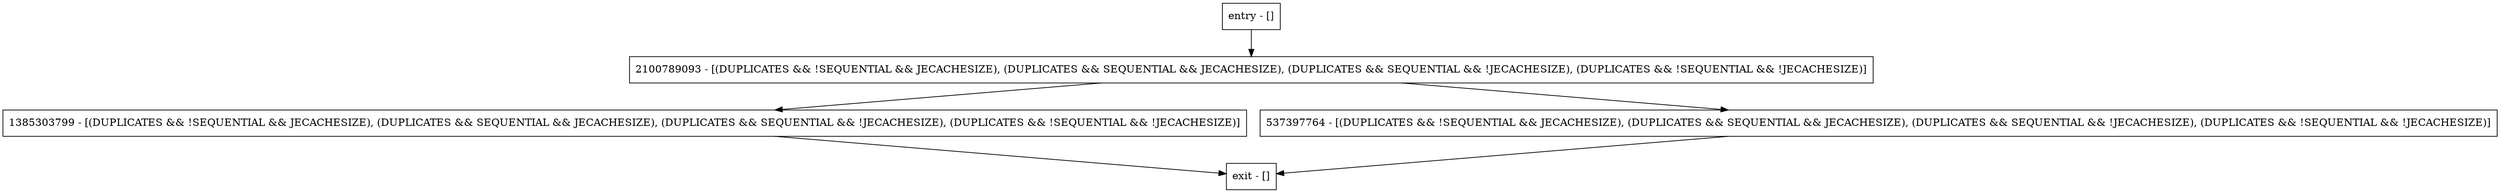 digraph compareKeys {
node [shape=record];
1385303799 [label="1385303799 - [(DUPLICATES && !SEQUENTIAL && JECACHESIZE), (DUPLICATES && SEQUENTIAL && JECACHESIZE), (DUPLICATES && SEQUENTIAL && !JECACHESIZE), (DUPLICATES && !SEQUENTIAL && !JECACHESIZE)]"];
entry [label="entry - []"];
exit [label="exit - []"];
537397764 [label="537397764 - [(DUPLICATES && !SEQUENTIAL && JECACHESIZE), (DUPLICATES && SEQUENTIAL && JECACHESIZE), (DUPLICATES && SEQUENTIAL && !JECACHESIZE), (DUPLICATES && !SEQUENTIAL && !JECACHESIZE)]"];
2100789093 [label="2100789093 - [(DUPLICATES && !SEQUENTIAL && JECACHESIZE), (DUPLICATES && SEQUENTIAL && JECACHESIZE), (DUPLICATES && SEQUENTIAL && !JECACHESIZE), (DUPLICATES && !SEQUENTIAL && !JECACHESIZE)]"];
entry;
exit;
1385303799 -> exit;
entry -> 2100789093;
537397764 -> exit;
2100789093 -> 1385303799;
2100789093 -> 537397764;
}
